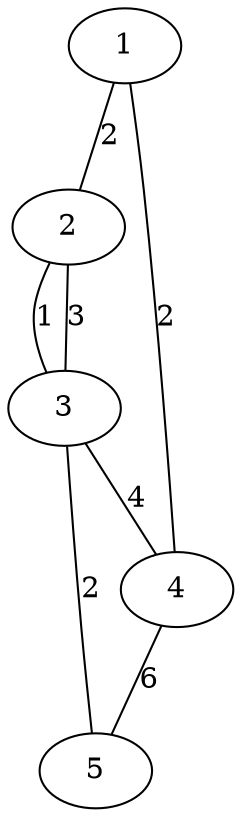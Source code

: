 graph {
	1 -- 2[len=2,label=2];
	1 -- 4[len=2,label=2];
	2 -- 3[len=3,label=3];
	3 -- 2[len=1,label=1];
	3 -- 4[len=4,label=4];
	4 -- 5[len=6,label=6];
	5 -- 3[len=2,label=2];
}